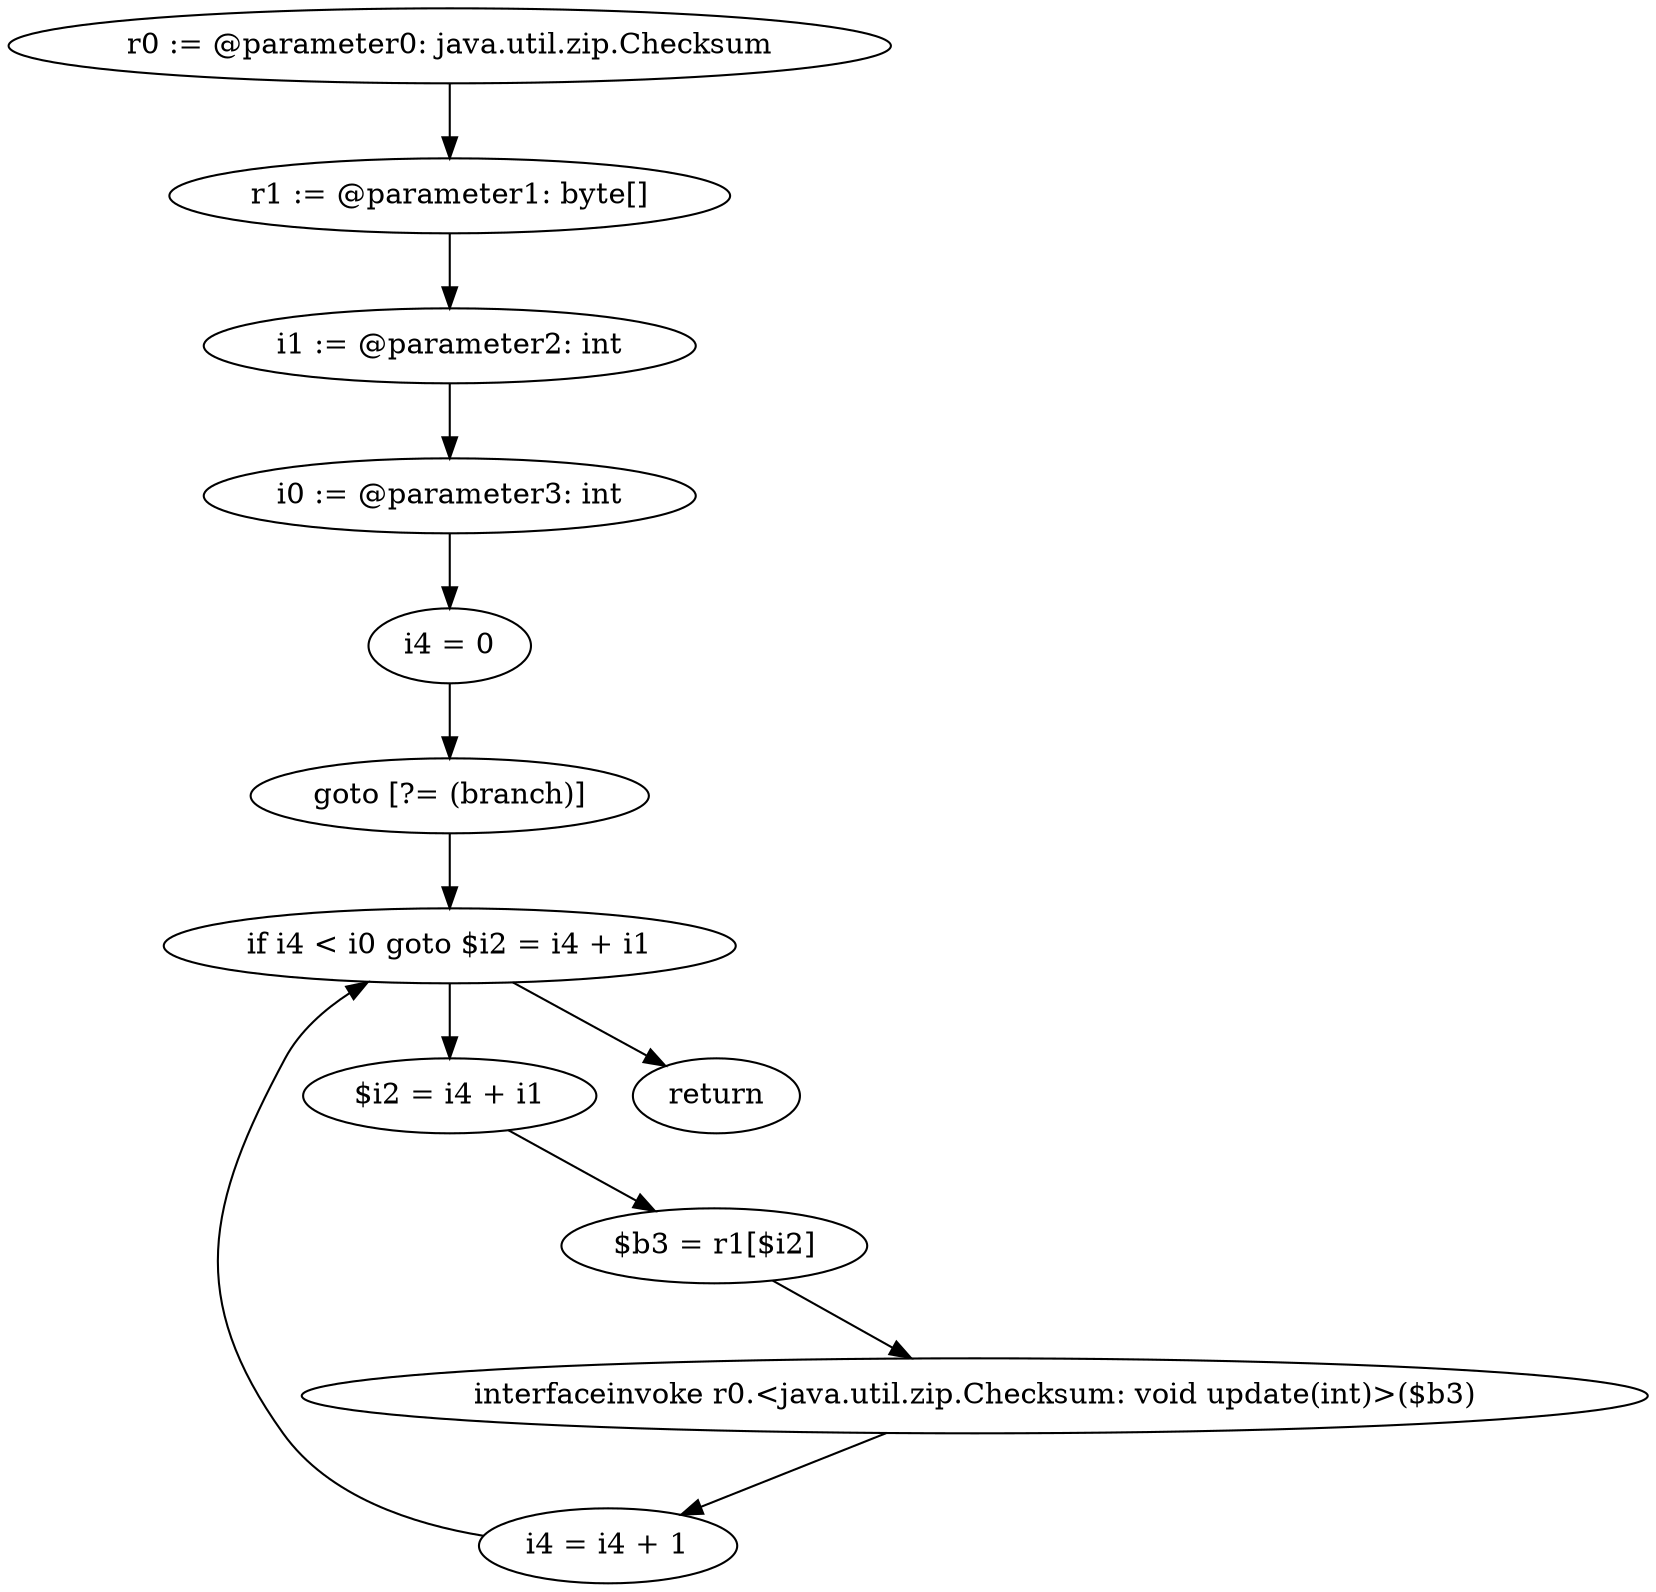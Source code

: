 digraph "unitGraph" {
    "r0 := @parameter0: java.util.zip.Checksum"
    "r1 := @parameter1: byte[]"
    "i1 := @parameter2: int"
    "i0 := @parameter3: int"
    "i4 = 0"
    "goto [?= (branch)]"
    "$i2 = i4 + i1"
    "$b3 = r1[$i2]"
    "interfaceinvoke r0.<java.util.zip.Checksum: void update(int)>($b3)"
    "i4 = i4 + 1"
    "if i4 < i0 goto $i2 = i4 + i1"
    "return"
    "r0 := @parameter0: java.util.zip.Checksum"->"r1 := @parameter1: byte[]";
    "r1 := @parameter1: byte[]"->"i1 := @parameter2: int";
    "i1 := @parameter2: int"->"i0 := @parameter3: int";
    "i0 := @parameter3: int"->"i4 = 0";
    "i4 = 0"->"goto [?= (branch)]";
    "goto [?= (branch)]"->"if i4 < i0 goto $i2 = i4 + i1";
    "$i2 = i4 + i1"->"$b3 = r1[$i2]";
    "$b3 = r1[$i2]"->"interfaceinvoke r0.<java.util.zip.Checksum: void update(int)>($b3)";
    "interfaceinvoke r0.<java.util.zip.Checksum: void update(int)>($b3)"->"i4 = i4 + 1";
    "i4 = i4 + 1"->"if i4 < i0 goto $i2 = i4 + i1";
    "if i4 < i0 goto $i2 = i4 + i1"->"return";
    "if i4 < i0 goto $i2 = i4 + i1"->"$i2 = i4 + i1";
}
